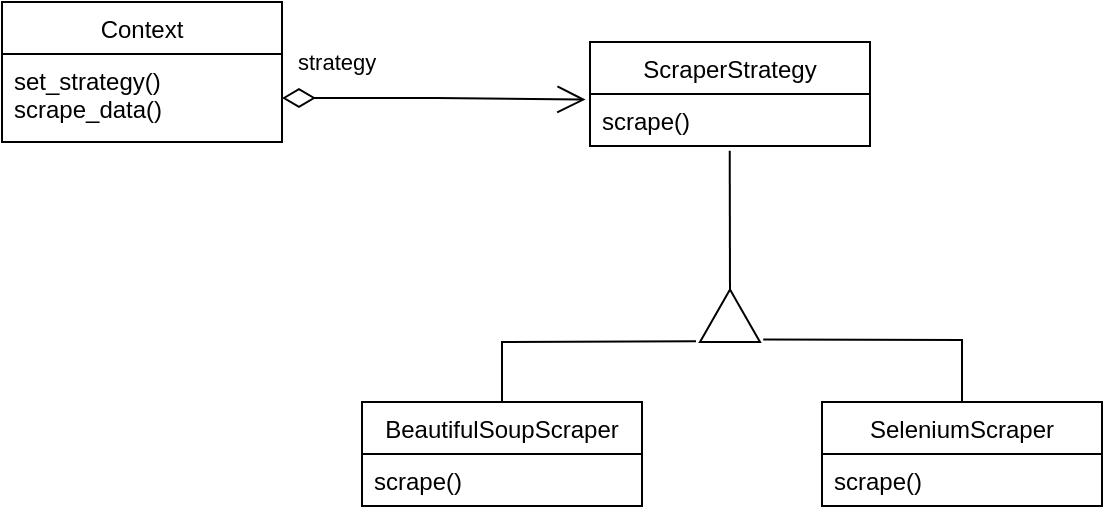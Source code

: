 <mxfile version="20.3.0" type="device"><diagram id="C5RBs43oDa-KdzZeNtuy" name="Page-1"><mxGraphModel dx="1021" dy="649" grid="1" gridSize="10" guides="1" tooltips="1" connect="1" arrows="1" fold="1" page="1" pageScale="1" pageWidth="827" pageHeight="1169" math="0" shadow="0"><root><mxCell id="WIyWlLk6GJQsqaUBKTNV-0"/><mxCell id="WIyWlLk6GJQsqaUBKTNV-1" parent="WIyWlLk6GJQsqaUBKTNV-0"/><mxCell id="w1lmwky_oEpp0cv8y2xV-1" value="Context" style="swimlane;fontStyle=0;childLayout=stackLayout;horizontal=1;startSize=26;fillColor=none;horizontalStack=0;resizeParent=1;resizeParentMax=0;resizeLast=0;collapsible=1;marginBottom=0;" vertex="1" parent="WIyWlLk6GJQsqaUBKTNV-1"><mxGeometry x="120" y="280" width="140" height="70" as="geometry"/></mxCell><mxCell id="w1lmwky_oEpp0cv8y2xV-2" value="set_strategy()&#10;scrape_data()" style="text;strokeColor=none;fillColor=none;align=left;verticalAlign=top;spacingLeft=4;spacingRight=4;overflow=hidden;rotatable=0;points=[[0,0.5],[1,0.5]];portConstraint=eastwest;" vertex="1" parent="w1lmwky_oEpp0cv8y2xV-1"><mxGeometry y="26" width="140" height="44" as="geometry"/></mxCell><mxCell id="w1lmwky_oEpp0cv8y2xV-6" value="ScraperStrategy" style="swimlane;fontStyle=0;childLayout=stackLayout;horizontal=1;startSize=26;fillColor=none;horizontalStack=0;resizeParent=1;resizeParentMax=0;resizeLast=0;collapsible=1;marginBottom=0;" vertex="1" parent="WIyWlLk6GJQsqaUBKTNV-1"><mxGeometry x="414" y="300" width="140" height="52" as="geometry"/></mxCell><mxCell id="w1lmwky_oEpp0cv8y2xV-7" value="scrape()" style="text;strokeColor=none;fillColor=none;align=left;verticalAlign=top;spacingLeft=4;spacingRight=4;overflow=hidden;rotatable=0;points=[[0,0.5],[1,0.5]];portConstraint=eastwest;" vertex="1" parent="w1lmwky_oEpp0cv8y2xV-6"><mxGeometry y="26" width="140" height="26" as="geometry"/></mxCell><mxCell id="w1lmwky_oEpp0cv8y2xV-8" value="strategy" style="endArrow=open;html=1;endSize=12;startArrow=diamondThin;startSize=14;startFill=0;edgeStyle=orthogonalEdgeStyle;align=left;verticalAlign=bottom;rounded=0;exitX=1;exitY=0.5;exitDx=0;exitDy=0;entryX=-0.016;entryY=0.108;entryDx=0;entryDy=0;entryPerimeter=0;" edge="1" parent="WIyWlLk6GJQsqaUBKTNV-1" source="w1lmwky_oEpp0cv8y2xV-2" target="w1lmwky_oEpp0cv8y2xV-7"><mxGeometry x="-0.925" y="9" relative="1" as="geometry"><mxPoint x="260" y="410" as="sourcePoint"/><mxPoint x="430" y="329" as="targetPoint"/><mxPoint as="offset"/></mxGeometry></mxCell><mxCell id="w1lmwky_oEpp0cv8y2xV-9" value="" style="triangle;whiteSpace=wrap;html=1;rotation=-90;" vertex="1" parent="WIyWlLk6GJQsqaUBKTNV-1"><mxGeometry x="470.87" y="421.88" width="26.25" height="30" as="geometry"/></mxCell><mxCell id="w1lmwky_oEpp0cv8y2xV-11" value="BeautifulSoupScraper" style="swimlane;fontStyle=0;childLayout=stackLayout;horizontal=1;startSize=26;fillColor=none;horizontalStack=0;resizeParent=1;resizeParentMax=0;resizeLast=0;collapsible=1;marginBottom=0;" vertex="1" parent="WIyWlLk6GJQsqaUBKTNV-1"><mxGeometry x="300" y="480" width="140" height="52" as="geometry"/></mxCell><mxCell id="w1lmwky_oEpp0cv8y2xV-12" value="scrape()" style="text;strokeColor=none;fillColor=none;align=left;verticalAlign=top;spacingLeft=4;spacingRight=4;overflow=hidden;rotatable=0;points=[[0,0.5],[1,0.5]];portConstraint=eastwest;" vertex="1" parent="w1lmwky_oEpp0cv8y2xV-11"><mxGeometry y="26" width="140" height="26" as="geometry"/></mxCell><mxCell id="w1lmwky_oEpp0cv8y2xV-13" value="SeleniumScraper" style="swimlane;fontStyle=0;childLayout=stackLayout;horizontal=1;startSize=26;fillColor=none;horizontalStack=0;resizeParent=1;resizeParentMax=0;resizeLast=0;collapsible=1;marginBottom=0;" vertex="1" parent="WIyWlLk6GJQsqaUBKTNV-1"><mxGeometry x="530" y="480" width="140" height="52" as="geometry"/></mxCell><mxCell id="w1lmwky_oEpp0cv8y2xV-14" value="scrape()" style="text;strokeColor=none;fillColor=none;align=left;verticalAlign=top;spacingLeft=4;spacingRight=4;overflow=hidden;rotatable=0;points=[[0,0.5],[1,0.5]];portConstraint=eastwest;" vertex="1" parent="w1lmwky_oEpp0cv8y2xV-13"><mxGeometry y="26" width="140" height="26" as="geometry"/></mxCell><mxCell id="w1lmwky_oEpp0cv8y2xV-15" value="" style="endArrow=none;html=1;rounded=0;entryX=0.499;entryY=1.092;entryDx=0;entryDy=0;entryPerimeter=0;exitX=1;exitY=0.5;exitDx=0;exitDy=0;" edge="1" parent="WIyWlLk6GJQsqaUBKTNV-1" source="w1lmwky_oEpp0cv8y2xV-9" target="w1lmwky_oEpp0cv8y2xV-7"><mxGeometry width="50" height="50" relative="1" as="geometry"><mxPoint x="360" y="540" as="sourcePoint"/><mxPoint x="410" y="490" as="targetPoint"/></mxGeometry></mxCell><mxCell id="w1lmwky_oEpp0cv8y2xV-16" value="" style="endArrow=none;html=1;rounded=0;entryX=0.015;entryY=-0.066;entryDx=0;entryDy=0;entryPerimeter=0;exitX=0.5;exitY=0;exitDx=0;exitDy=0;" edge="1" parent="WIyWlLk6GJQsqaUBKTNV-1" source="w1lmwky_oEpp0cv8y2xV-11" target="w1lmwky_oEpp0cv8y2xV-9"><mxGeometry width="50" height="50" relative="1" as="geometry"><mxPoint x="340" y="450" as="sourcePoint"/><mxPoint x="410" y="490" as="targetPoint"/><Array as="points"><mxPoint x="370" y="450"/></Array></mxGeometry></mxCell><mxCell id="w1lmwky_oEpp0cv8y2xV-17" value="" style="endArrow=none;html=1;rounded=0;entryX=0.046;entryY=1.054;entryDx=0;entryDy=0;entryPerimeter=0;exitX=0.5;exitY=0;exitDx=0;exitDy=0;" edge="1" parent="WIyWlLk6GJQsqaUBKTNV-1" source="w1lmwky_oEpp0cv8y2xV-13" target="w1lmwky_oEpp0cv8y2xV-9"><mxGeometry width="50" height="50" relative="1" as="geometry"><mxPoint x="650" y="450" as="sourcePoint"/><mxPoint x="477.015" y="459.611" as="targetPoint"/><Array as="points"><mxPoint x="600" y="449"/></Array></mxGeometry></mxCell></root></mxGraphModel></diagram></mxfile>